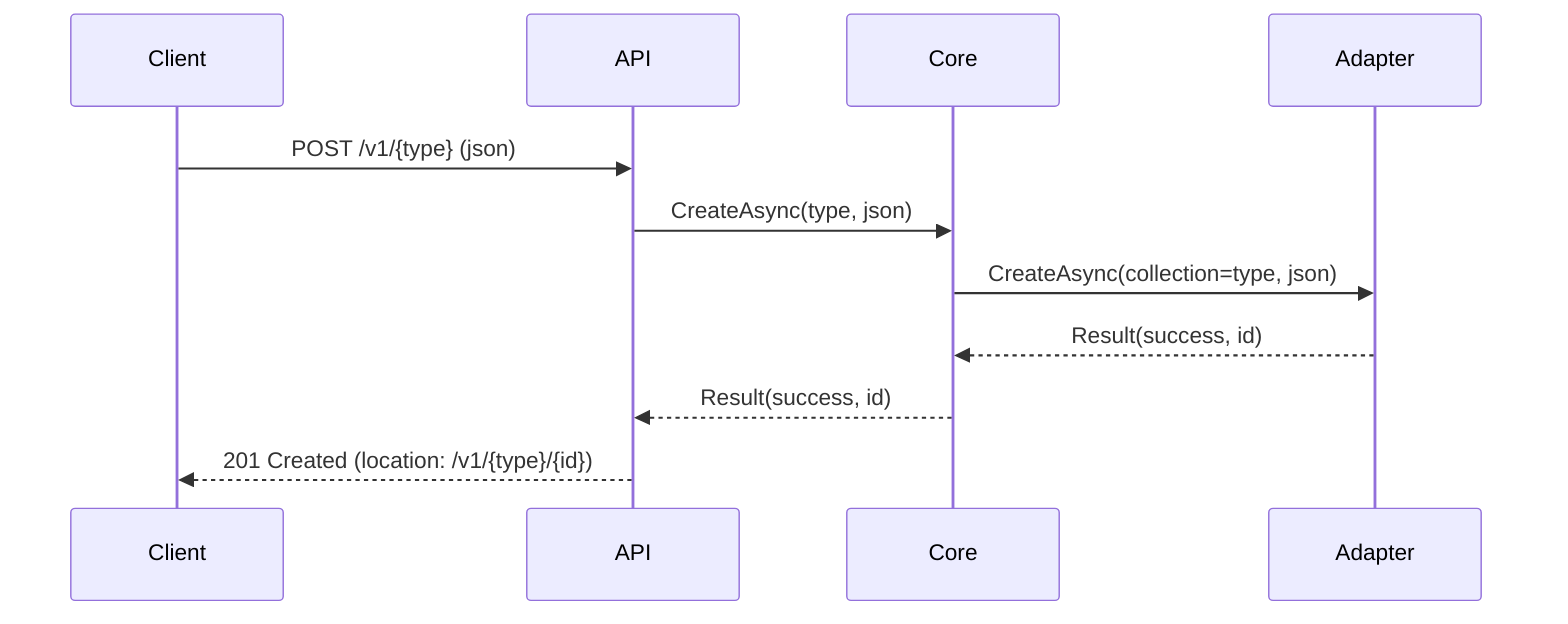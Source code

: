 ﻿sequenceDiagram
  participant Client
  participant API
  participant Core
  participant Adapter
  Client->>API: POST /v1/{type} (json)
  API->>Core: CreateAsync(type, json)
  Core->>Adapter: CreateAsync(collection=type, json)
  Adapter-->>Core: Result(success, id)
  Core-->>API: Result(success, id)
  API-->>Client: 201 Created (location: /v1/{type}/{id})